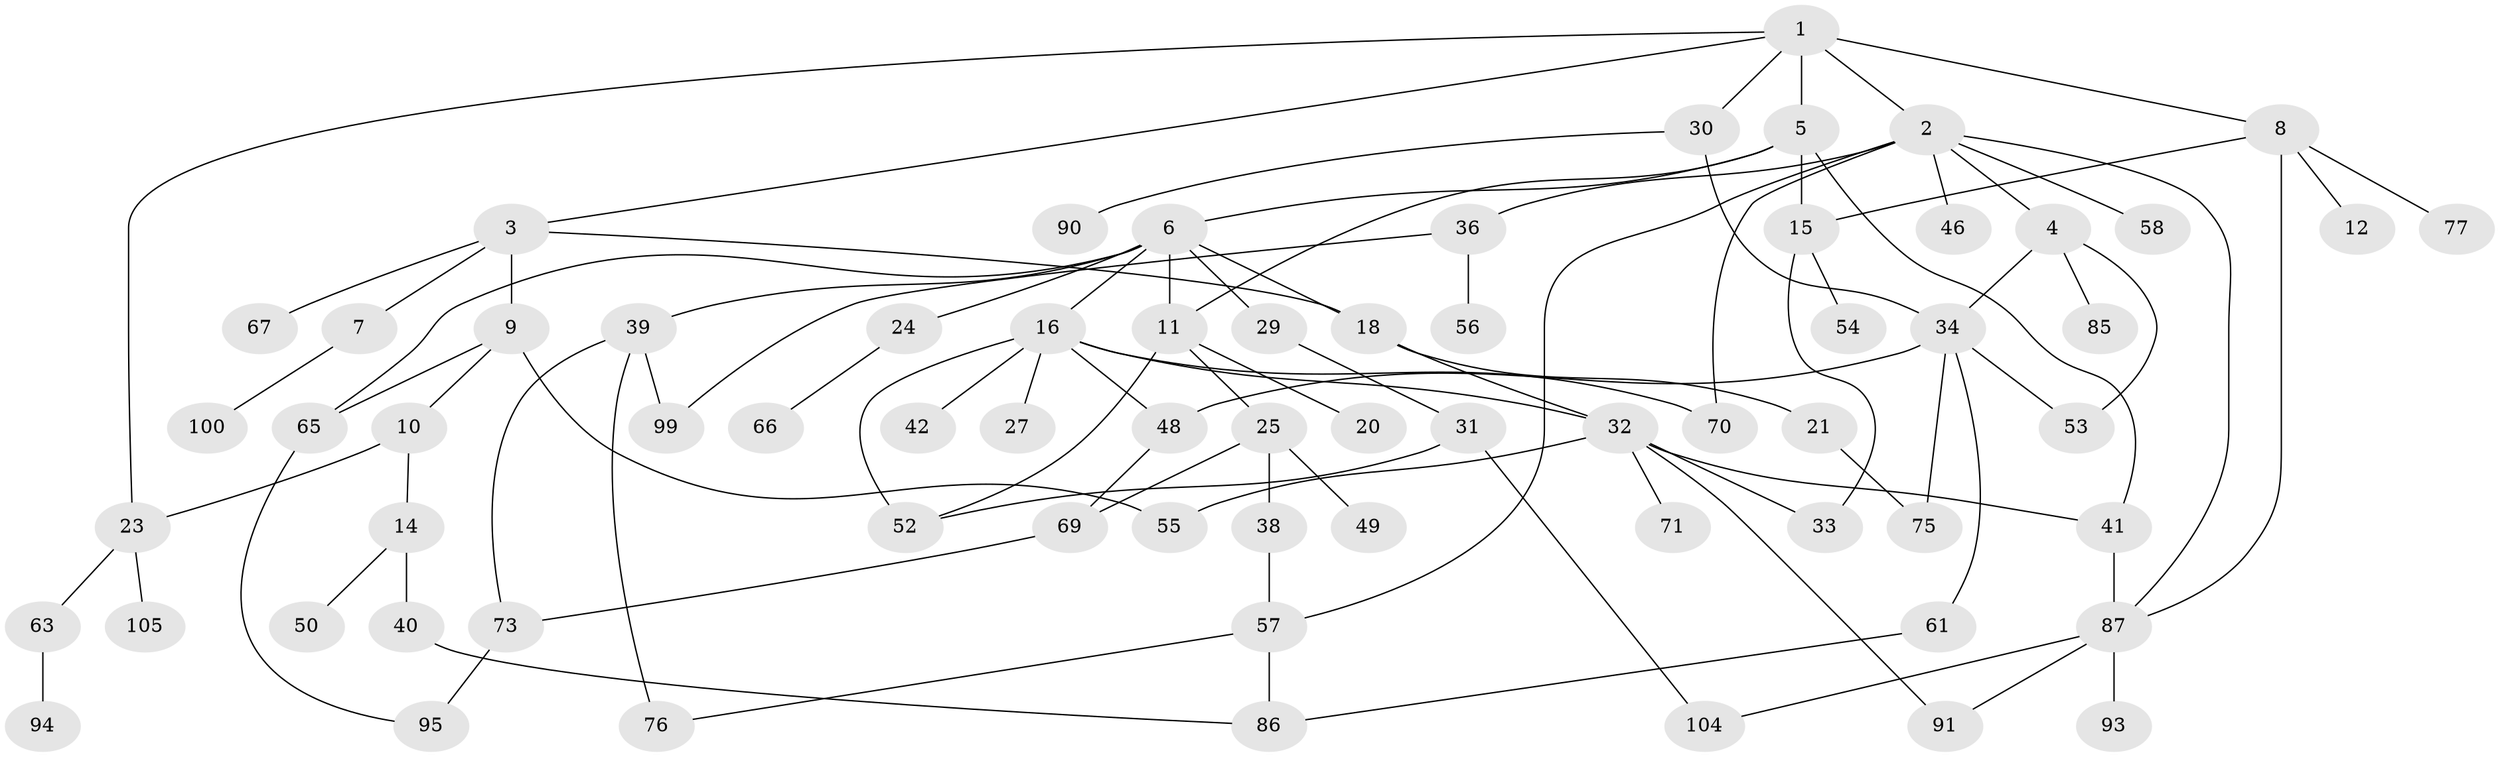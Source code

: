 // Generated by graph-tools (version 1.1) at 2025/23/03/03/25 07:23:32]
// undirected, 69 vertices, 96 edges
graph export_dot {
graph [start="1"]
  node [color=gray90,style=filled];
  1 [super="+17"];
  2 [super="+19"];
  3 [super="+47"];
  4 [super="+13"];
  5 [super="+103"];
  6 [super="+37"];
  7 [super="+106"];
  8 [super="+45"];
  9 [super="+64"];
  10 [super="+26"];
  11 [super="+79"];
  12;
  14;
  15 [super="+22"];
  16 [super="+28"];
  18;
  20 [super="+82"];
  21 [super="+59"];
  23 [super="+81"];
  24 [super="+43"];
  25 [super="+92"];
  27 [super="+78"];
  29 [super="+44"];
  30 [super="+35"];
  31 [super="+51"];
  32 [super="+84"];
  33;
  34 [super="+89"];
  36;
  38;
  39 [super="+83"];
  40 [super="+68"];
  41 [super="+60"];
  42;
  46;
  48 [super="+72"];
  49;
  50;
  52 [super="+80"];
  53;
  54;
  55;
  56 [super="+74"];
  57 [super="+62"];
  58;
  61;
  63;
  65;
  66 [super="+101"];
  67 [super="+96"];
  69;
  70 [super="+88"];
  71;
  73 [super="+97"];
  75;
  76;
  77;
  85;
  86 [super="+102"];
  87 [super="+98"];
  90;
  91;
  93 [super="+107"];
  94;
  95;
  99;
  100;
  104;
  105;
  1 -- 2 [weight=2];
  1 -- 3;
  1 -- 5;
  1 -- 8;
  1 -- 30;
  1 -- 23;
  2 -- 4;
  2 -- 46 [weight=2];
  2 -- 58;
  2 -- 36;
  2 -- 70;
  2 -- 87;
  2 -- 57;
  3 -- 7;
  3 -- 9;
  3 -- 18;
  3 -- 67;
  4 -- 34;
  4 -- 85;
  4 -- 53;
  5 -- 6;
  5 -- 15;
  5 -- 41;
  5 -- 11;
  6 -- 11;
  6 -- 16;
  6 -- 24;
  6 -- 29;
  6 -- 18;
  6 -- 65;
  6 -- 39;
  7 -- 100;
  8 -- 12;
  8 -- 77;
  8 -- 87;
  8 -- 15;
  9 -- 10;
  9 -- 55;
  9 -- 65;
  10 -- 14;
  10 -- 23;
  11 -- 20;
  11 -- 25;
  11 -- 52;
  14 -- 40;
  14 -- 50;
  15 -- 33;
  15 -- 54;
  16 -- 27;
  16 -- 32;
  16 -- 52 [weight=2];
  16 -- 70;
  16 -- 48;
  16 -- 42;
  18 -- 21;
  18 -- 32;
  21 -- 75;
  23 -- 63;
  23 -- 105;
  24 -- 66;
  25 -- 38;
  25 -- 49;
  25 -- 69;
  29 -- 31;
  30 -- 90;
  30 -- 34;
  31 -- 52;
  31 -- 104;
  32 -- 33;
  32 -- 41;
  32 -- 71;
  32 -- 91;
  32 -- 55;
  34 -- 53;
  34 -- 61;
  34 -- 48;
  34 -- 75;
  36 -- 56;
  36 -- 99;
  38 -- 57;
  39 -- 76;
  39 -- 99;
  39 -- 73;
  40 -- 86;
  41 -- 87;
  48 -- 69;
  57 -- 86;
  57 -- 76;
  61 -- 86;
  63 -- 94;
  65 -- 95;
  69 -- 73;
  73 -- 95;
  87 -- 93;
  87 -- 104;
  87 -- 91;
}
